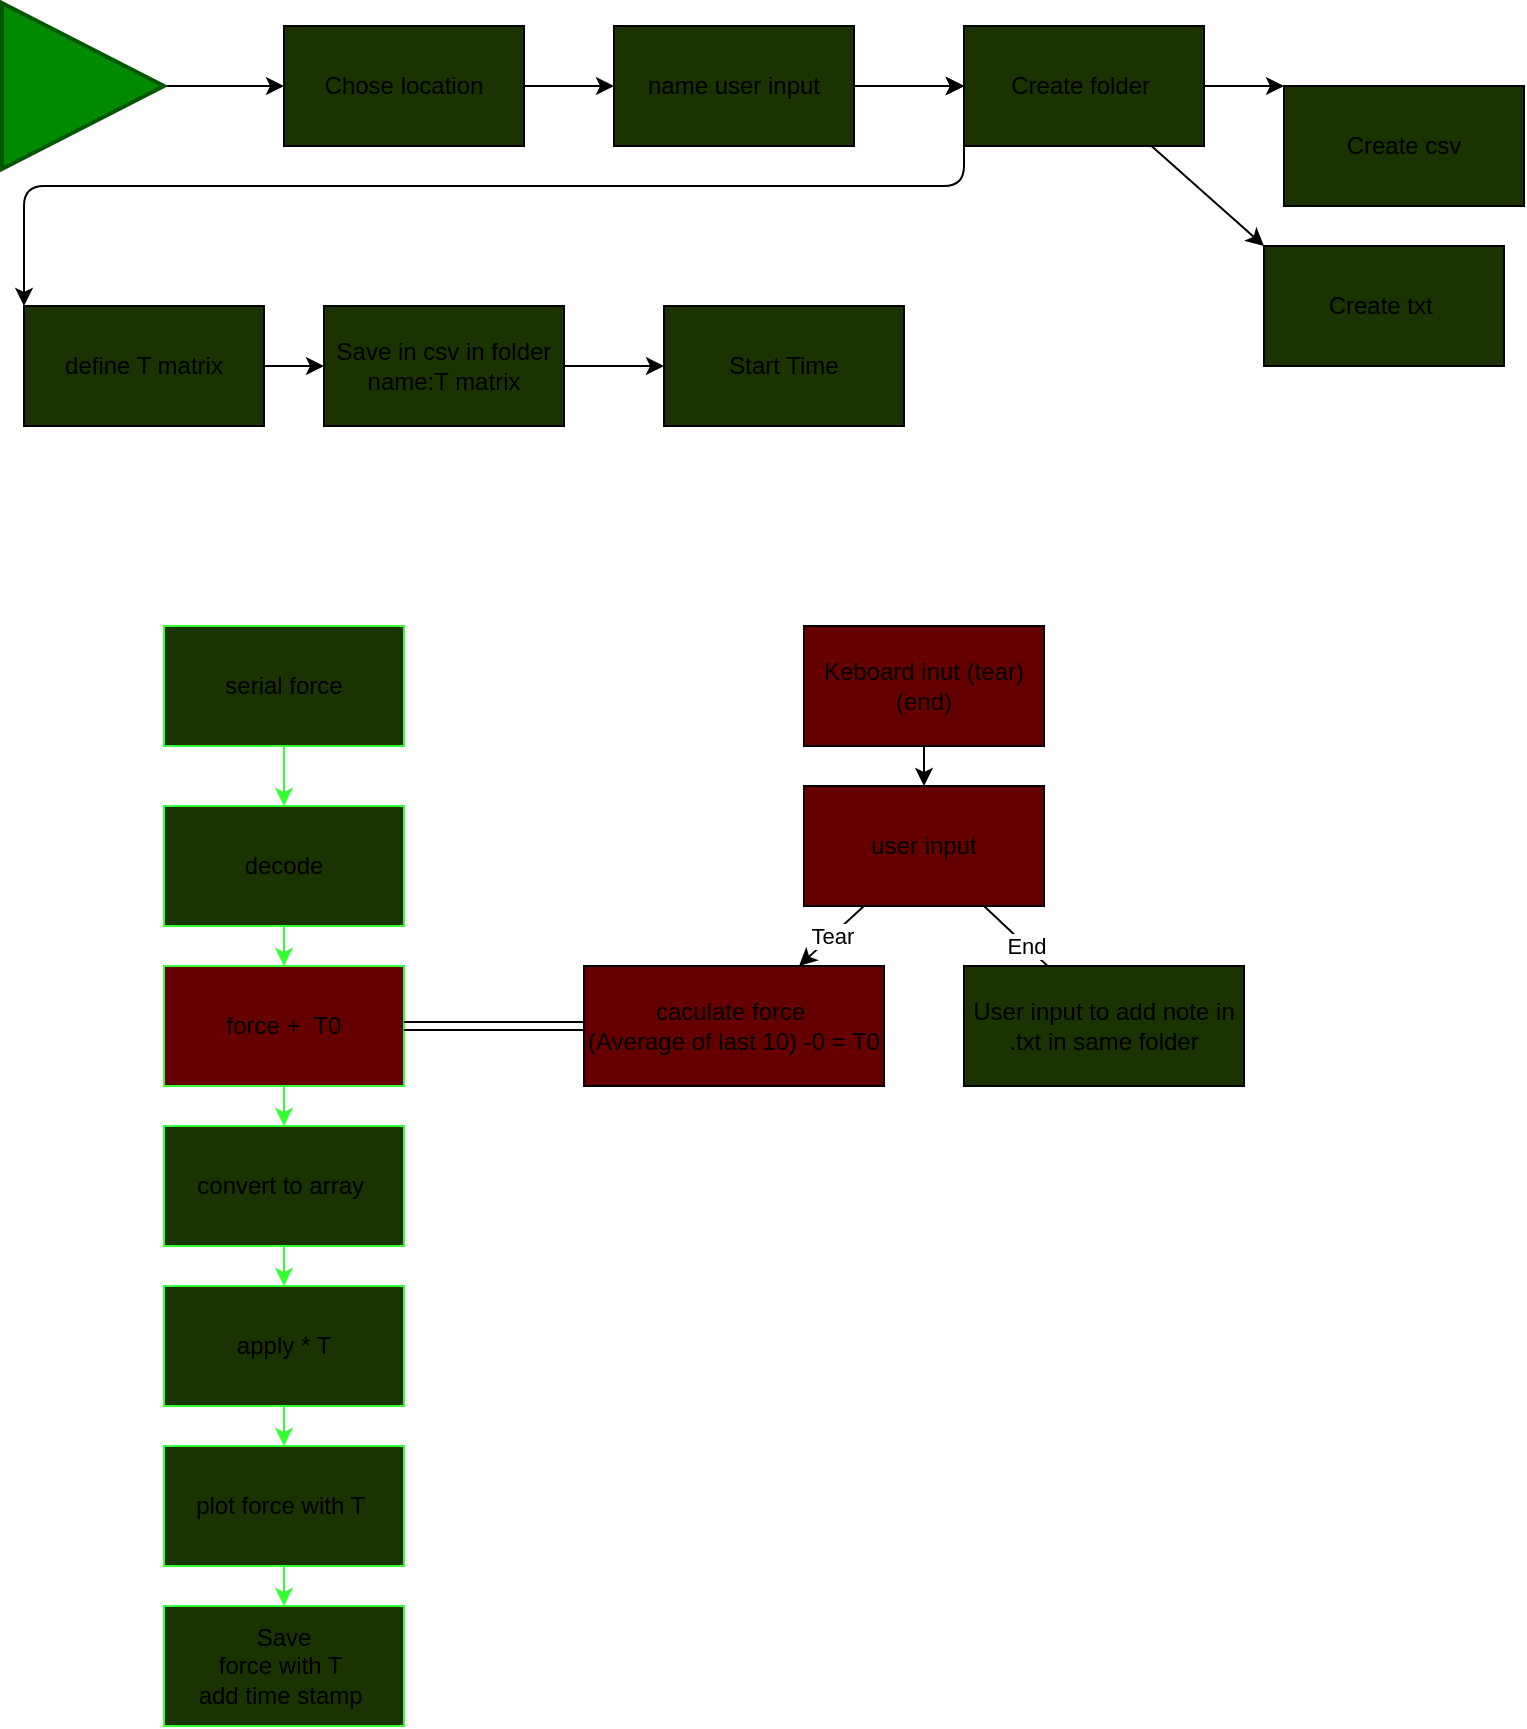 <mxfile>
    <diagram id="35z55sCennvN00dQuoab" name="Page-1">
        <mxGraphModel dx="1499" dy="779" grid="1" gridSize="10" guides="1" tooltips="1" connect="1" arrows="1" fold="1" page="1" pageScale="1" pageWidth="827" pageHeight="1169" math="0" shadow="0">
            <root>
                <mxCell id="0"/>
                <mxCell id="1" parent="0"/>
                <mxCell id="8" value="" style="edgeStyle=none;html=1;strokeColor=#33FF33;fillColor=#1A3300;" parent="1" source="3" target="7" edge="1">
                    <mxGeometry relative="1" as="geometry"/>
                </mxCell>
                <mxCell id="3" value="serial force" style="rounded=0;whiteSpace=wrap;html=1;strokeColor=#33FF33;fillColor=#1A3300;" parent="1" vertex="1">
                    <mxGeometry x="130" y="330" width="120" height="60" as="geometry"/>
                </mxCell>
                <mxCell id="14" value="" style="edgeStyle=none;html=1;" parent="1" source="4" target="13" edge="1">
                    <mxGeometry relative="1" as="geometry"/>
                </mxCell>
                <mxCell id="4" value="Keboard inut (tear) (end)" style="rounded=0;whiteSpace=wrap;html=1;fillColor=#660000;" parent="1" vertex="1">
                    <mxGeometry x="450" y="330" width="120" height="60" as="geometry"/>
                </mxCell>
                <mxCell id="29" value="" style="edgeStyle=none;html=1;strokeColor=#33FF33;fillColor=#1A3300;" parent="1" source="7" target="28" edge="1">
                    <mxGeometry relative="1" as="geometry"/>
                </mxCell>
                <mxCell id="7" value="decode" style="whiteSpace=wrap;html=1;rounded=0;strokeColor=#33FF33;fillColor=#1A3300;" parent="1" vertex="1">
                    <mxGeometry x="130" y="420" width="120" height="60" as="geometry"/>
                </mxCell>
                <mxCell id="12" value="" style="edgeStyle=none;html=1;strokeColor=#33FF33;fillColor=#1A3300;" parent="1" source="9" target="11" edge="1">
                    <mxGeometry relative="1" as="geometry"/>
                </mxCell>
                <mxCell id="9" value="convert to array&amp;nbsp;" style="whiteSpace=wrap;html=1;rounded=0;strokeColor=#33FF33;fillColor=#1A3300;" parent="1" vertex="1">
                    <mxGeometry x="130" y="580" width="120" height="60" as="geometry"/>
                </mxCell>
                <mxCell id="70" value="" style="edgeStyle=none;html=1;strokeColor=#33FF33;fillColor=#1A3300;" parent="1" source="11" target="69" edge="1">
                    <mxGeometry relative="1" as="geometry"/>
                </mxCell>
                <mxCell id="11" value="apply * T" style="whiteSpace=wrap;html=1;rounded=0;strokeColor=#33FF33;fillColor=#1A3300;" parent="1" vertex="1">
                    <mxGeometry x="130" y="660" width="120" height="60" as="geometry"/>
                </mxCell>
                <mxCell id="13" value="user input" style="whiteSpace=wrap;html=1;rounded=0;fillColor=#660000;" parent="1" vertex="1">
                    <mxGeometry x="450" y="410" width="120" height="60" as="geometry"/>
                </mxCell>
                <mxCell id="22" value="" style="endArrow=classic;html=1;exitX=0.25;exitY=1;exitDx=0;exitDy=0;" parent="1" source="13" target="27" edge="1">
                    <mxGeometry relative="1" as="geometry">
                        <mxPoint x="520" y="460" as="sourcePoint"/>
                        <mxPoint x="610" y="530" as="targetPoint"/>
                    </mxGeometry>
                </mxCell>
                <mxCell id="23" value="Tear" style="edgeLabel;resizable=0;html=1;align=center;verticalAlign=middle;" parent="22" connectable="0" vertex="1">
                    <mxGeometry relative="1" as="geometry"/>
                </mxCell>
                <mxCell id="27" value="caculate force&amp;nbsp;&lt;br&gt;(Average of last 10) -0 = T0" style="rounded=0;whiteSpace=wrap;html=1;fillColor=#660000;" parent="1" vertex="1">
                    <mxGeometry x="340" y="500" width="150" height="60" as="geometry"/>
                </mxCell>
                <mxCell id="30" style="edgeStyle=none;html=1;exitX=0.5;exitY=1;exitDx=0;exitDy=0;strokeColor=#33FF33;fillColor=#1A3300;" parent="1" source="28" target="9" edge="1">
                    <mxGeometry relative="1" as="geometry"/>
                </mxCell>
                <mxCell id="28" value="force +&amp;nbsp; T0" style="whiteSpace=wrap;html=1;rounded=0;strokeColor=#33FF33;fillColor=#660000;" parent="1" vertex="1">
                    <mxGeometry x="130" y="500" width="120" height="60" as="geometry"/>
                </mxCell>
                <mxCell id="33" value="" style="shape=link;html=1;entryX=0;entryY=0.5;entryDx=0;entryDy=0;" parent="1" source="28" target="27" edge="1">
                    <mxGeometry width="100" relative="1" as="geometry">
                        <mxPoint x="238" y="500" as="sourcePoint"/>
                        <mxPoint x="338" y="500" as="targetPoint"/>
                    </mxGeometry>
                </mxCell>
                <mxCell id="58" value="" style="edgeStyle=none;html=1;fillColor=#1A3300;" parent="1" source="35" target="57" edge="1">
                    <mxGeometry relative="1" as="geometry"/>
                </mxCell>
                <mxCell id="59" value="" style="edgeStyle=none;html=1;fillColor=#1A3300;" parent="1" source="35" target="57" edge="1">
                    <mxGeometry relative="1" as="geometry"/>
                </mxCell>
                <mxCell id="60" value="" style="edgeStyle=none;html=1;fillColor=#1A3300;" parent="1" source="35" target="57" edge="1">
                    <mxGeometry relative="1" as="geometry"/>
                </mxCell>
                <mxCell id="35" value="name user input" style="rounded=0;whiteSpace=wrap;html=1;fillColor=#1A3300;" parent="1" vertex="1">
                    <mxGeometry x="355" y="30" width="120" height="60" as="geometry"/>
                </mxCell>
                <mxCell id="42" value="" style="edgeStyle=none;html=1;" parent="1" source="36" target="41" edge="1">
                    <mxGeometry relative="1" as="geometry"/>
                </mxCell>
                <mxCell id="36" value="" style="html=1;verticalLabelPosition=bottom;align=center;labelBackgroundColor=#ffffff;verticalAlign=top;strokeWidth=2;strokeColor=#005700;shadow=0;dashed=0;shape=mxgraph.ios7.icons.play;fillColor=#008a00;fontColor=#ffffff;" parent="1" vertex="1">
                    <mxGeometry x="49" y="18.5" width="81" height="83" as="geometry"/>
                </mxCell>
                <mxCell id="56" value="" style="edgeStyle=none;html=1;fillColor=#1A3300;" parent="1" source="41" edge="1">
                    <mxGeometry relative="1" as="geometry">
                        <mxPoint x="355" y="60" as="targetPoint"/>
                    </mxGeometry>
                </mxCell>
                <mxCell id="41" value="Chose location" style="rounded=0;whiteSpace=wrap;html=1;fillColor=#1A3300;" parent="1" vertex="1">
                    <mxGeometry x="190" y="30" width="120" height="60" as="geometry"/>
                </mxCell>
                <mxCell id="47" value="" style="endArrow=none;html=1;exitX=0.75;exitY=1;exitDx=0;exitDy=0;" parent="1" source="13" edge="1">
                    <mxGeometry relative="1" as="geometry">
                        <mxPoint x="540" y="430" as="sourcePoint"/>
                        <mxPoint x="582.353" y="510" as="targetPoint"/>
                    </mxGeometry>
                </mxCell>
                <mxCell id="48" value="End" style="edgeLabel;resizable=0;html=1;align=center;verticalAlign=middle;" parent="47" connectable="0" vertex="1">
                    <mxGeometry relative="1" as="geometry"/>
                </mxCell>
                <mxCell id="54" value="User input to add note in .txt in same folder" style="rounded=0;whiteSpace=wrap;html=1;fillColor=#1A3300;" parent="1" vertex="1">
                    <mxGeometry x="530" y="500" width="140" height="60" as="geometry"/>
                </mxCell>
                <mxCell id="67" style="edgeStyle=none;html=1;entryX=0;entryY=0;entryDx=0;entryDy=0;fillColor=#1A3300;" parent="1" source="57" target="64" edge="1">
                    <mxGeometry relative="1" as="geometry"/>
                </mxCell>
                <mxCell id="68" style="edgeStyle=none;html=1;entryX=0;entryY=0;entryDx=0;entryDy=0;fillColor=#1A3300;" parent="1" source="57" target="63" edge="1">
                    <mxGeometry relative="1" as="geometry"/>
                </mxCell>
                <mxCell id="76" style="edgeStyle=none;html=1;exitX=0;exitY=1;exitDx=0;exitDy=0;entryX=0;entryY=0;entryDx=0;entryDy=0;" parent="1" source="57" target="75" edge="1">
                    <mxGeometry relative="1" as="geometry">
                        <Array as="points">
                            <mxPoint x="530" y="110"/>
                            <mxPoint x="60" y="110"/>
                        </Array>
                    </mxGeometry>
                </mxCell>
                <mxCell id="57" value="Create folder&amp;nbsp;" style="whiteSpace=wrap;html=1;rounded=0;fillColor=#1A3300;" parent="1" vertex="1">
                    <mxGeometry x="530" y="30" width="120" height="60" as="geometry"/>
                </mxCell>
                <mxCell id="63" value="Create csv" style="rounded=0;whiteSpace=wrap;html=1;fillColor=#1A3300;" parent="1" vertex="1">
                    <mxGeometry x="690" y="60" width="120" height="60" as="geometry"/>
                </mxCell>
                <mxCell id="64" value="Create&amp;nbsp;txt&amp;nbsp;" style="rounded=0;whiteSpace=wrap;html=1;fillColor=#1A3300;" parent="1" vertex="1">
                    <mxGeometry x="680" y="140" width="120" height="60" as="geometry"/>
                </mxCell>
                <mxCell id="74" value="" style="edgeStyle=none;html=1;strokeColor=#33FF33;fillColor=#1A3300;" parent="1" source="69" target="73" edge="1">
                    <mxGeometry relative="1" as="geometry"/>
                </mxCell>
                <mxCell id="69" value="plot force with T&amp;nbsp;" style="whiteSpace=wrap;html=1;rounded=0;strokeColor=#33FF33;fillColor=#1A3300;" parent="1" vertex="1">
                    <mxGeometry x="130" y="740" width="120" height="60" as="geometry"/>
                </mxCell>
                <mxCell id="73" value="Save&lt;br&gt;force with T&amp;nbsp;&lt;br&gt;add time stamp&amp;nbsp;" style="whiteSpace=wrap;html=1;rounded=0;strokeColor=#33FF33;fillColor=#1A3300;" parent="1" vertex="1">
                    <mxGeometry x="130" y="820" width="120" height="60" as="geometry"/>
                </mxCell>
                <mxCell id="78" value="" style="edgeStyle=none;html=1;fillColor=#1A3300;" parent="1" source="75" target="77" edge="1">
                    <mxGeometry relative="1" as="geometry"/>
                </mxCell>
                <mxCell id="75" value="define T matrix" style="rounded=0;whiteSpace=wrap;html=1;fillColor=#1A3300;" parent="1" vertex="1">
                    <mxGeometry x="60" y="170" width="120" height="60" as="geometry"/>
                </mxCell>
                <mxCell id="80" value="" style="edgeStyle=none;html=1;fillColor=#1A3300;" parent="1" source="77" target="79" edge="1">
                    <mxGeometry relative="1" as="geometry"/>
                </mxCell>
                <mxCell id="77" value="Save in csv in folder name:T matrix" style="whiteSpace=wrap;html=1;rounded=0;fillColor=#1A3300;" parent="1" vertex="1">
                    <mxGeometry x="210" y="170" width="120" height="60" as="geometry"/>
                </mxCell>
                <mxCell id="79" value="Start Time" style="whiteSpace=wrap;html=1;rounded=0;fillColor=#1A3300;" parent="1" vertex="1">
                    <mxGeometry x="380" y="170" width="120" height="60" as="geometry"/>
                </mxCell>
            </root>
        </mxGraphModel>
    </diagram>
</mxfile>